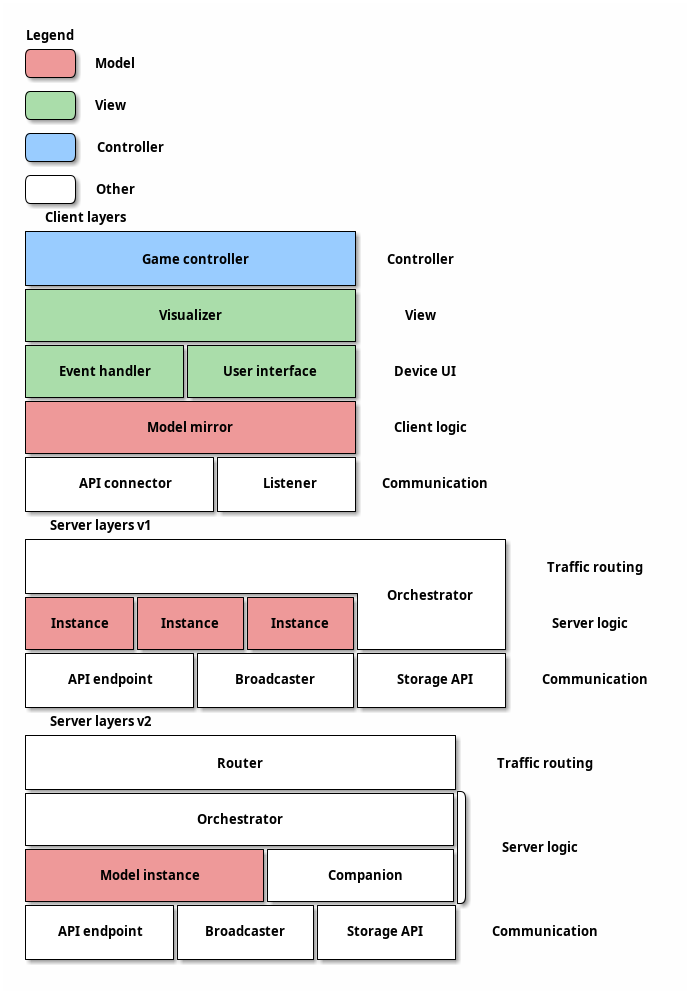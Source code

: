 @startditaa
'https://plantuml.com/ditaa

Legend
/----\
|cE99| Model
\----/
/----\
|cADA| View
\----/
/----\
|c9CF|Controller
\----/
/----\
|    | Other
\----/

Client layers
+--------------------------------+
|c9CF                            |
|         Game controller        | Controller
|                                |
+--------------------------------+
|cADA                            |
|           Visualizer           |    View
|                                |
+---------------+----------------+
|cADA           |cADA            |
| Event handler | User interface |  Device UI
|               |                |
+---------------+----------------+
|cE99                            |
|          Model mirror          | Client logic
|                                |
+------------------+-------------+
|                  |             |
|   API connector  |   Listener  | Communication
|                  |             |
+------------------+-------------+

Server layers v1
+-----------------------------------------------+
|                                               |
|                                               | Traffic routing
|                                               |
+----------+----------+----------+ Orchestrator |
|cE99      |cE99      |cE99      |              |
| Instance | Instance | Instance |              |  Server logic
|          |          |          |              |
+----------+-----+----+----------+--------------+
|                |               |              |
|  API endpoint  |  Broadcaster  |  Storage API |  Communication
|                |               |              |
+----------------+---------------+--------------+

Server layers v2
+------------------------------------------+
|                                          |
|                  Router                  | Traffic routing
|                                          |
+--------------------+---------------------+\
|                                          ||
|               Orchestrator               ||
|                                          ||
+-----------------------+------------------+| Server logic
|cE99                   |                  ||
|     Model instance    |     Companion    ||
|                       |                  ||
+--------------+--------+----+-------------+/
|              |             |             |
| API endpoint | Broadcaster | Storage API |  Communication
|              |             |             |
+--------------+-------------+-------------+

@endditaa